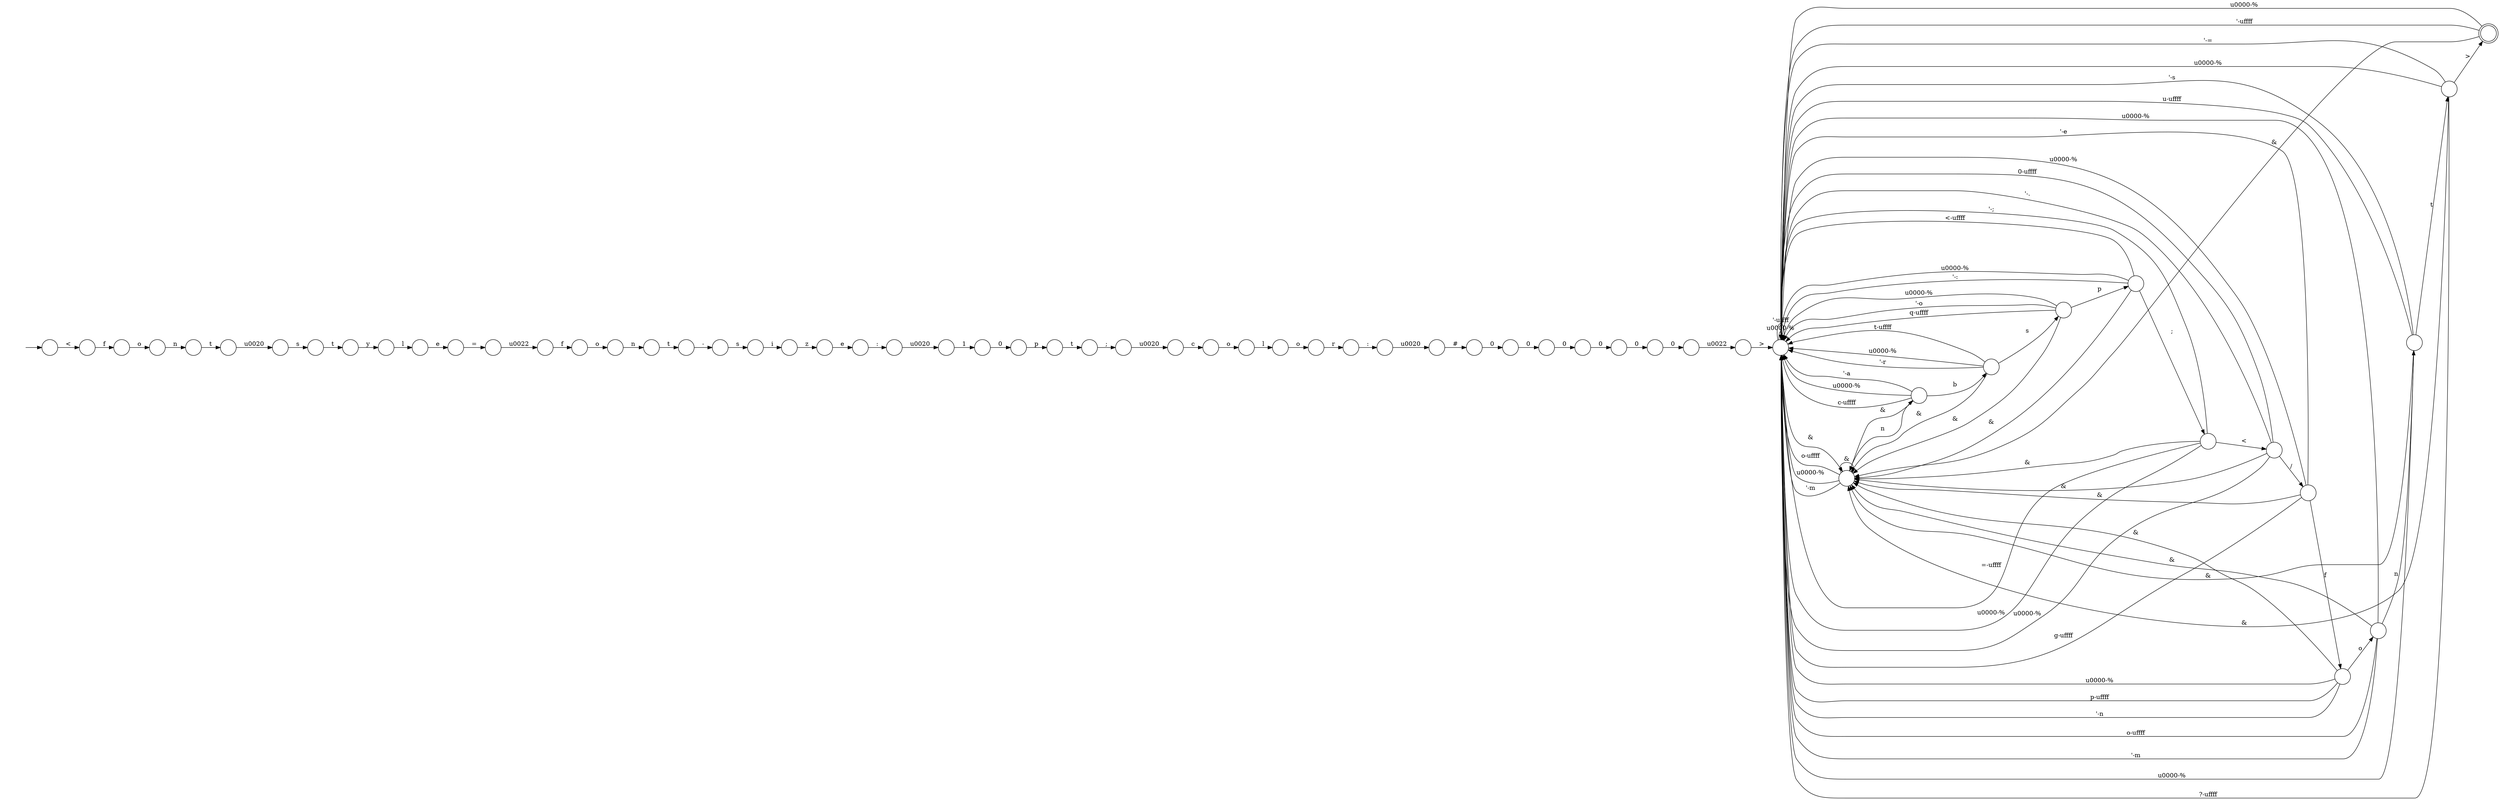 digraph Automaton {
  rankdir = LR;
  0 [shape=circle,label=""];
  0 -> 33 [label="\u0022"]
  1 [shape=circle,label=""];
  1 -> 26 [label="\u0020"]
  2 [shape=circle,label=""];
  2 -> 30 [label="n"]
  3 [shape=circle,label=""];
  3 -> 25 [label="o"]
  4 [shape=circle,label=""];
  4 -> 22 [label=";"]
  5 [shape=circle,label=""];
  5 -> 16 [label="r"]
  6 [shape=circle,label=""];
  6 -> 0 [label="="]
  7 [shape=circle,label=""];
  7 -> 37 [label="0"]
  8 [shape=doublecircle,label=""];
  8 -> 52 [label="&"]
  8 -> 29 [label="\u0000-%"]
  8 -> 29 [label="'-\uffff"]
  9 [shape=circle,label=""];
  9 -> 52 [label="&"]
  9 -> 29 [label="'-="]
  9 -> 8 [label=">"]
  9 -> 29 [label="\u0000-%"]
  9 -> 29 [label="?-\uffff"]
  10 [shape=circle,label=""];
  10 -> 46 [label="-"]
  11 [shape=circle,label=""];
  11 -> 54 [label="s"]
  12 [shape=circle,label=""];
  12 -> 40 [label="#"]
  13 [shape=circle,label=""];
  13 -> 5 [label="o"]
  14 [shape=circle,label=""];
  14 -> 45 [label="0"]
  15 [shape=circle,label=""];
  15 -> 42 [label="f"]
  15 -> 52 [label="&"]
  15 -> 29 [label="g-\uffff"]
  15 -> 29 [label="'-e"]
  15 -> 29 [label="\u0000-%"]
  16 [shape=circle,label=""];
  16 -> 34 [label=":"]
  17 [shape=circle,label=""];
  17 -> 27 [label="z"]
  18 [shape=circle,label=""];
  18 -> 17 [label="i"]
  19 [shape=circle,label=""];
  19 -> 36 [label="l"]
  20 [shape=circle,label=""];
  20 -> 51 [label="0"]
  21 [shape=circle,label=""];
  21 -> 43 [label="0"]
  22 [shape=circle,label=""];
  22 -> 48 [label="\u0020"]
  23 [shape=circle,label=""];
  23 -> 52 [label="&"]
  23 -> 9 [label="t"]
  23 -> 29 [label="\u0000-%"]
  23 -> 29 [label="u-\uffff"]
  23 -> 29 [label="'-s"]
  24 [shape=circle,label=""];
  24 -> 23 [label="n"]
  24 -> 52 [label="&"]
  24 -> 29 [label="o-\uffff"]
  24 -> 29 [label="\u0000-%"]
  24 -> 29 [label="'-m"]
  25 [shape=circle,label=""];
  25 -> 57 [label="n"]
  26 [shape=circle,label=""];
  26 -> 20 [label="1"]
  27 [shape=circle,label=""];
  27 -> 49 [label="e"]
  28 [shape=circle,label=""];
  28 -> 19 [label="y"]
  29 [shape=circle,label=""];
  29 -> 52 [label="&"]
  29 -> 29 [label="\u0000-%"]
  29 -> 29 [label="'-\uffff"]
  30 [shape=circle,label=""];
  30 -> 31 [label="t"]
  31 [shape=circle,label=""];
  31 -> 11 [label="\u0020"]
  32 [shape=circle,label=""];
  32 -> 2 [label="o"]
  33 [shape=circle,label=""];
  33 -> 3 [label="f"]
  34 [shape=circle,label=""];
  34 -> 12 [label="\u0020"]
  35 [shape=circle,label=""];
  35 -> 13 [label="l"]
  36 [shape=circle,label=""];
  36 -> 6 [label="e"]
  37 [shape=circle,label=""];
  37 -> 21 [label="0"]
  38 [shape=circle,label=""];
  38 -> 52 [label="&"]
  38 -> 29 [label="'-a"]
  38 -> 44 [label="b"]
  38 -> 29 [label="\u0000-%"]
  38 -> 29 [label="c-\uffff"]
  39 [shape=circle,label=""];
  39 -> 29 [label="'-;"]
  39 -> 29 [label="=-\uffff"]
  39 -> 52 [label="&"]
  39 -> 29 [label="\u0000-%"]
  39 -> 53 [label="<"]
  40 [shape=circle,label=""];
  40 -> 7 [label="0"]
  41 [shape=circle,label=""];
  41 -> 4 [label="t"]
  42 [shape=circle,label=""];
  42 -> 29 [label="p-\uffff"]
  42 -> 29 [label="'-n"]
  42 -> 52 [label="&"]
  42 -> 29 [label="\u0000-%"]
  42 -> 24 [label="o"]
  43 [shape=circle,label=""];
  43 -> 14 [label="0"]
  44 [shape=circle,label=""];
  44 -> 52 [label="&"]
  44 -> 55 [label="s"]
  44 -> 29 [label="t-\uffff"]
  44 -> 29 [label="\u0000-%"]
  44 -> 29 [label="'-r"]
  45 [shape=circle,label=""];
  45 -> 47 [label="\u0022"]
  46 [shape=circle,label=""];
  46 -> 18 [label="s"]
  47 [shape=circle,label=""];
  47 -> 29 [label=">"]
  48 [shape=circle,label=""];
  48 -> 58 [label="c"]
  49 [shape=circle,label=""];
  49 -> 1 [label=":"]
  50 [shape=circle,label=""];
  50 -> 29 [label="<-\uffff"]
  50 -> 29 [label="'-:"]
  50 -> 52 [label="&"]
  50 -> 39 [label=";"]
  50 -> 29 [label="\u0000-%"]
  51 [shape=circle,label=""];
  51 -> 41 [label="p"]
  52 [shape=circle,label=""];
  52 -> 38 [label="n"]
  52 -> 52 [label="&"]
  52 -> 29 [label="o-\uffff"]
  52 -> 29 [label="\u0000-%"]
  52 -> 29 [label="'-m"]
  53 [shape=circle,label=""];
  53 -> 52 [label="&"]
  53 -> 29 [label="'-."]
  53 -> 15 [label="/"]
  53 -> 29 [label="\u0000-%"]
  53 -> 29 [label="0-\uffff"]
  54 [shape=circle,label=""];
  54 -> 28 [label="t"]
  55 [shape=circle,label=""];
  55 -> 29 [label="q-\uffff"]
  55 -> 29 [label="'-o"]
  55 -> 52 [label="&"]
  55 -> 50 [label="p"]
  55 -> 29 [label="\u0000-%"]
  56 [shape=circle,label=""];
  initial [shape=plaintext,label=""];
  initial -> 56
  56 -> 59 [label="<"]
  57 [shape=circle,label=""];
  57 -> 10 [label="t"]
  58 [shape=circle,label=""];
  58 -> 35 [label="o"]
  59 [shape=circle,label=""];
  59 -> 32 [label="f"]
}

